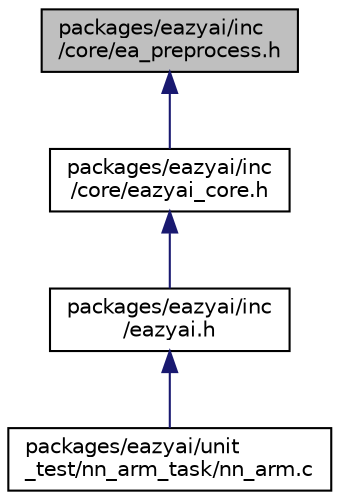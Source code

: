 digraph "packages/eazyai/inc/core/ea_preprocess.h"
{
 // INTERACTIVE_SVG=YES
 // LATEX_PDF_SIZE
  bgcolor="transparent";
  edge [fontname="Helvetica",fontsize="10",labelfontname="Helvetica",labelfontsize="10"];
  node [fontname="Helvetica",fontsize="10",shape=record];
  Node1 [label="packages/eazyai/inc\l/core/ea_preprocess.h",height=0.2,width=0.4,color="black", fillcolor="grey75", style="filled", fontcolor="black",tooltip="The interface of EazyAI Preprocess."];
  Node1 -> Node2 [dir="back",color="midnightblue",fontsize="10",style="solid",fontname="Helvetica"];
  Node2 [label="packages/eazyai/inc\l/core/eazyai_core.h",height=0.2,width=0.4,color="black",URL="$db/d37/eazyai__core_8h.html",tooltip="The public interfaces of EazyAI Core framwork."];
  Node2 -> Node3 [dir="back",color="midnightblue",fontsize="10",style="solid",fontname="Helvetica"];
  Node3 [label="packages/eazyai/inc\l/eazyai.h",height=0.2,width=0.4,color="black",URL="$dd/dbe/eazyai_8h.html",tooltip="The public interfaces of EazyAI framwork."];
  Node3 -> Node4 [dir="back",color="midnightblue",fontsize="10",style="solid",fontname="Helvetica"];
  Node4 [label="packages/eazyai/unit\l_test/nn_arm_task/nn_arm.c",height=0.2,width=0.4,color="black",URL="$d0/d65/nn__arm_8c.html",tooltip=" "];
}

